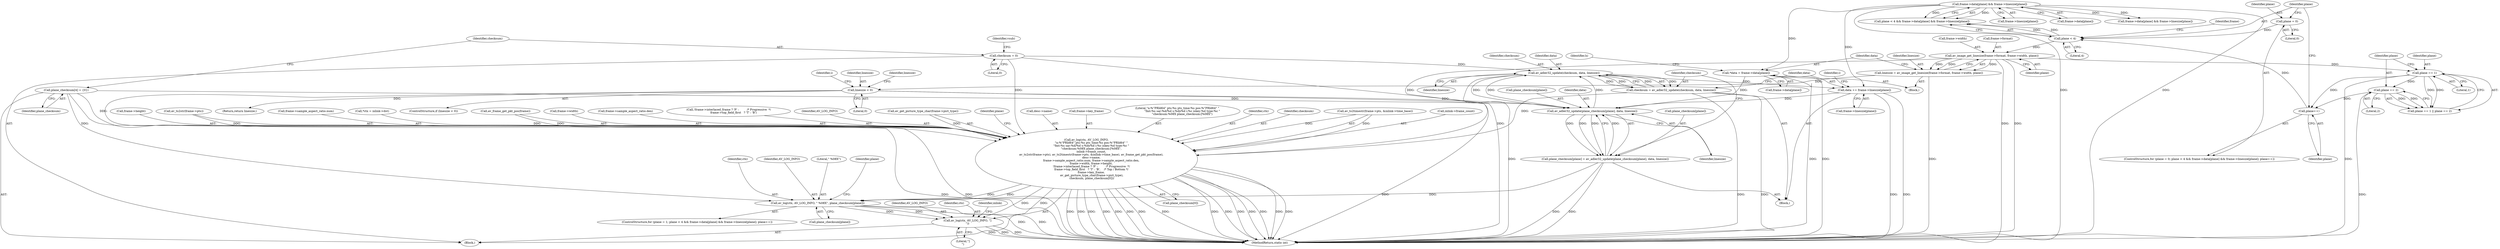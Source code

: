 digraph "0_FFmpeg_e43a0a232dbf6d3c161823c2e07c52e76227a1bc_9@pointer" {
"1000222" [label="(Call,av_adler32_update(checksum, data, linesize))"];
"1000220" [label="(Call,checksum = av_adler32_update(checksum, data, linesize))"];
"1000222" [label="(Call,av_adler32_update(checksum, data, linesize))"];
"1000123" [label="(Call,checksum = 0)"];
"1000214" [label="(Call,av_adler32_update(plane_checksum[plane], data, linesize))"];
"1000120" [label="(Call,plane_checksum[4] = {0})"];
"1000210" [label="(Call,plane_checksum[plane] = av_adler32_update(plane_checksum[plane], data, linesize))"];
"1000226" [label="(Call,data += frame->linesize[plane])"];
"1000142" [label="(Call,frame->data[plane] && frame->linesize[plane])"];
"1000168" [label="(Call,*data = frame->data[plane])"];
"1000195" [label="(Call,linesize < 0)"];
"1000157" [label="(Call,linesize = av_image_get_linesize(frame->format, frame->width, plane))"];
"1000159" [label="(Call,av_image_get_linesize(frame->format, frame->width, plane))"];
"1000139" [label="(Call,plane < 4)"];
"1000153" [label="(Call,plane++)"];
"1000183" [label="(Call,plane == 2)"];
"1000180" [label="(Call,plane == 1)"];
"1000135" [label="(Call,plane = 0)"];
"1000317" [label="(Call,av_log(ctx, AV_LOG_INFO, \" %08X\", plane_checksum[plane]))"];
"1000324" [label="(Call,av_log(ctx, AV_LOG_INFO, \"]\n\"))"];
"1000233" [label="(Call,av_log(ctx, AV_LOG_INFO,\n           \"n:%\"PRId64\" pts:%s pts_time:%s pos:%\"PRId64\" \"\n           \"fmt:%s sar:%d/%d s:%dx%d i:%c iskey:%d type:%c \"\n           \"checksum:%08X plane_checksum:[%08X\",\n           inlink->frame_count,\n           av_ts2str(frame->pts), av_ts2timestr(frame->pts, &inlink->time_base), av_frame_get_pkt_pos(frame),\n           desc->name,\n           frame->sample_aspect_ratio.num, frame->sample_aspect_ratio.den,\n           frame->width, frame->height,\n           !frame->interlaced_frame ? 'P' :         /* Progressive  */\n           frame->top_field_first   ? 'T' : 'B',    /* Top / Bottom */\n           frame->key_frame,\n            av_get_picture_type_char(frame->pict_type),\n            checksum, plane_checksum[0]))"];
"1000326" [label="(Identifier,AV_LOG_INFO)"];
"1000199" [label="(Identifier,linesize)"];
"1000235" [label="(Identifier,AV_LOG_INFO)"];
"1000197" [label="(Literal,0)"];
"1000288" [label="(Call,av_get_picture_type_char(frame->pict_type))"];
"1000298" [label="(Identifier,plane)"];
"1000120" [label="(Call,plane_checksum[4] = {0})"];
"1000180" [label="(Call,plane == 1)"];
"1000293" [label="(Call,plane_checksum[0])"];
"1000304" [label="(Call,frame->data[plane] && frame->linesize[plane])"];
"1000254" [label="(Call,desc->name)"];
"1000137" [label="(Literal,0)"];
"1000158" [label="(Identifier,linesize)"];
"1000218" [label="(Identifier,data)"];
"1000134" [label="(ControlStructure,for (plane = 0; plane < 4 && frame->data[plane] && frame->linesize[plane]; plane++))"];
"1000139" [label="(Call,plane < 4)"];
"1000154" [label="(Identifier,plane)"];
"1000153" [label="(Call,plane++)"];
"1000285" [label="(Call,frame->key_frame)"];
"1000226" [label="(Call,data += frame->linesize[plane])"];
"1000125" [label="(Literal,0)"];
"1000182" [label="(Literal,1)"];
"1000179" [label="(Call,plane == 1 || plane == 2)"];
"1000136" [label="(Identifier,plane)"];
"1000236" [label="(Literal,\"n:%\"PRId64\" pts:%s pts_time:%s pos:%\"PRId64\" \"\n           \"fmt:%s sar:%d/%d s:%dx%d i:%c iskey:%d type:%c \"\n           \"checksum:%08X plane_checksum:[%08X\")"];
"1000319" [label="(Identifier,AV_LOG_INFO)"];
"1000227" [label="(Identifier,data)"];
"1000159" [label="(Call,av_image_get_linesize(frame->format, frame->width, plane))"];
"1000224" [label="(Identifier,data)"];
"1000222" [label="(Call,av_adler32_update(checksum, data, linesize))"];
"1000234" [label="(Identifier,ctx)"];
"1000209" [label="(Block,)"];
"1000169" [label="(Identifier,data)"];
"1000143" [label="(Call,frame->data[plane])"];
"1000160" [label="(Call,frame->format)"];
"1000105" [label="(Block,)"];
"1000140" [label="(Identifier,plane)"];
"1000292" [label="(Identifier,checksum)"];
"1000324" [label="(Call,av_log(ctx, AV_LOG_INFO, \"]\n\"))"];
"1000130" [label="(Identifier,vsub)"];
"1000184" [label="(Identifier,plane)"];
"1000142" [label="(Call,frame->data[plane] && frame->linesize[plane])"];
"1000244" [label="(Call,av_ts2timestr(frame->pts, &inlink->time_base))"];
"1000221" [label="(Identifier,checksum)"];
"1000237" [label="(Call,inlink->frame_count)"];
"1000166" [label="(Identifier,plane)"];
"1000325" [label="(Identifier,ctx)"];
"1000270" [label="(Call,frame->height)"];
"1000240" [label="(Call,av_ts2str(frame->pts))"];
"1000141" [label="(Literal,4)"];
"1000208" [label="(Identifier,i)"];
"1000320" [label="(Literal,\" %08X\")"];
"1000257" [label="(Call,frame->sample_aspect_ratio.num)"];
"1000211" [label="(Call,plane_checksum[plane])"];
"1000198" [label="(Return,return linesize;)"];
"1000183" [label="(Call,plane == 2)"];
"1000195" [label="(Call,linesize < 0)"];
"1000210" [label="(Call,plane_checksum[plane] = av_adler32_update(plane_checksum[plane], data, linesize))"];
"1000317" [label="(Call,av_log(ctx, AV_LOG_INFO, \" %08X\", plane_checksum[plane]))"];
"1000107" [label="(Call,*ctx = inlink->dst)"];
"1000214" [label="(Call,av_adler32_update(plane_checksum[plane], data, linesize))"];
"1000185" [label="(Literal,2)"];
"1000177" [label="(Identifier,h)"];
"1000233" [label="(Call,av_log(ctx, AV_LOG_INFO,\n           \"n:%\"PRId64\" pts:%s pts_time:%s pos:%\"PRId64\" \"\n           \"fmt:%s sar:%d/%d s:%dx%d i:%c iskey:%d type:%c \"\n           \"checksum:%08X plane_checksum:[%08X\",\n           inlink->frame_count,\n           av_ts2str(frame->pts), av_ts2timestr(frame->pts, &inlink->time_base), av_frame_get_pkt_pos(frame),\n           desc->name,\n           frame->sample_aspect_ratio.num, frame->sample_aspect_ratio.den,\n           frame->width, frame->height,\n           !frame->interlaced_frame ? 'P' :         /* Progressive  */\n           frame->top_field_first   ? 'T' : 'B',    /* Top / Bottom */\n           frame->key_frame,\n            av_get_picture_type_char(frame->pict_type),\n            checksum, plane_checksum[0]))"];
"1000252" [label="(Call,av_frame_get_pkt_pos(frame))"];
"1000296" [label="(ControlStructure,for (plane = 1; plane < 4 && frame->data[plane] && frame->linesize[plane]; plane++))"];
"1000316" [label="(Identifier,plane)"];
"1000155" [label="(Block,)"];
"1000202" [label="(Identifier,i)"];
"1000338" [label="(MethodReturn,static int)"];
"1000327" [label="(Literal,\"]\n\")"];
"1000220" [label="(Call,checksum = av_adler32_update(checksum, data, linesize))"];
"1000138" [label="(Call,plane < 4 && frame->data[plane] && frame->linesize[plane])"];
"1000219" [label="(Identifier,linesize)"];
"1000170" [label="(Call,frame->data[plane])"];
"1000145" [label="(Identifier,frame)"];
"1000267" [label="(Call,frame->width)"];
"1000163" [label="(Call,frame->width)"];
"1000223" [label="(Identifier,checksum)"];
"1000157" [label="(Call,linesize = av_image_get_linesize(frame->format, frame->width, plane))"];
"1000333" [label="(Identifier,inlink)"];
"1000194" [label="(ControlStructure,if (linesize < 0))"];
"1000196" [label="(Identifier,linesize)"];
"1000225" [label="(Identifier,linesize)"];
"1000124" [label="(Identifier,checksum)"];
"1000135" [label="(Call,plane = 0)"];
"1000123" [label="(Call,checksum = 0)"];
"1000168" [label="(Call,*data = frame->data[plane])"];
"1000262" [label="(Call,frame->sample_aspect_ratio.den)"];
"1000318" [label="(Identifier,ctx)"];
"1000228" [label="(Call,frame->linesize[plane])"];
"1000273" [label="(Call,!frame->interlaced_frame ? 'P' :         /* Progressive  */\n           frame->top_field_first   ? 'T' : 'B')"];
"1000181" [label="(Identifier,plane)"];
"1000321" [label="(Call,plane_checksum[plane])"];
"1000148" [label="(Call,frame->linesize[plane])"];
"1000215" [label="(Call,plane_checksum[plane])"];
"1000121" [label="(Identifier,plane_checksum)"];
"1000222" -> "1000220"  [label="AST: "];
"1000222" -> "1000225"  [label="CFG: "];
"1000223" -> "1000222"  [label="AST: "];
"1000224" -> "1000222"  [label="AST: "];
"1000225" -> "1000222"  [label="AST: "];
"1000220" -> "1000222"  [label="CFG: "];
"1000222" -> "1000338"  [label="DDG: "];
"1000222" -> "1000214"  [label="DDG: "];
"1000222" -> "1000220"  [label="DDG: "];
"1000222" -> "1000220"  [label="DDG: "];
"1000222" -> "1000220"  [label="DDG: "];
"1000220" -> "1000222"  [label="DDG: "];
"1000123" -> "1000222"  [label="DDG: "];
"1000214" -> "1000222"  [label="DDG: "];
"1000214" -> "1000222"  [label="DDG: "];
"1000222" -> "1000226"  [label="DDG: "];
"1000220" -> "1000209"  [label="AST: "];
"1000221" -> "1000220"  [label="AST: "];
"1000227" -> "1000220"  [label="CFG: "];
"1000220" -> "1000338"  [label="DDG: "];
"1000220" -> "1000338"  [label="DDG: "];
"1000220" -> "1000233"  [label="DDG: "];
"1000123" -> "1000105"  [label="AST: "];
"1000123" -> "1000125"  [label="CFG: "];
"1000124" -> "1000123"  [label="AST: "];
"1000125" -> "1000123"  [label="AST: "];
"1000130" -> "1000123"  [label="CFG: "];
"1000123" -> "1000338"  [label="DDG: "];
"1000123" -> "1000233"  [label="DDG: "];
"1000214" -> "1000210"  [label="AST: "];
"1000214" -> "1000219"  [label="CFG: "];
"1000215" -> "1000214"  [label="AST: "];
"1000218" -> "1000214"  [label="AST: "];
"1000219" -> "1000214"  [label="AST: "];
"1000210" -> "1000214"  [label="CFG: "];
"1000214" -> "1000210"  [label="DDG: "];
"1000214" -> "1000210"  [label="DDG: "];
"1000214" -> "1000210"  [label="DDG: "];
"1000120" -> "1000214"  [label="DDG: "];
"1000210" -> "1000214"  [label="DDG: "];
"1000226" -> "1000214"  [label="DDG: "];
"1000168" -> "1000214"  [label="DDG: "];
"1000195" -> "1000214"  [label="DDG: "];
"1000120" -> "1000105"  [label="AST: "];
"1000120" -> "1000121"  [label="CFG: "];
"1000121" -> "1000120"  [label="AST: "];
"1000124" -> "1000120"  [label="CFG: "];
"1000120" -> "1000338"  [label="DDG: "];
"1000120" -> "1000233"  [label="DDG: "];
"1000120" -> "1000317"  [label="DDG: "];
"1000210" -> "1000209"  [label="AST: "];
"1000211" -> "1000210"  [label="AST: "];
"1000221" -> "1000210"  [label="CFG: "];
"1000210" -> "1000338"  [label="DDG: "];
"1000210" -> "1000338"  [label="DDG: "];
"1000210" -> "1000317"  [label="DDG: "];
"1000226" -> "1000209"  [label="AST: "];
"1000226" -> "1000228"  [label="CFG: "];
"1000227" -> "1000226"  [label="AST: "];
"1000228" -> "1000226"  [label="AST: "];
"1000208" -> "1000226"  [label="CFG: "];
"1000226" -> "1000338"  [label="DDG: "];
"1000226" -> "1000338"  [label="DDG: "];
"1000142" -> "1000226"  [label="DDG: "];
"1000142" -> "1000138"  [label="AST: "];
"1000142" -> "1000143"  [label="CFG: "];
"1000142" -> "1000148"  [label="CFG: "];
"1000143" -> "1000142"  [label="AST: "];
"1000148" -> "1000142"  [label="AST: "];
"1000138" -> "1000142"  [label="CFG: "];
"1000142" -> "1000338"  [label="DDG: "];
"1000142" -> "1000338"  [label="DDG: "];
"1000142" -> "1000138"  [label="DDG: "];
"1000142" -> "1000138"  [label="DDG: "];
"1000142" -> "1000168"  [label="DDG: "];
"1000142" -> "1000304"  [label="DDG: "];
"1000142" -> "1000304"  [label="DDG: "];
"1000168" -> "1000155"  [label="AST: "];
"1000168" -> "1000170"  [label="CFG: "];
"1000169" -> "1000168"  [label="AST: "];
"1000170" -> "1000168"  [label="AST: "];
"1000177" -> "1000168"  [label="CFG: "];
"1000168" -> "1000338"  [label="DDG: "];
"1000168" -> "1000338"  [label="DDG: "];
"1000195" -> "1000194"  [label="AST: "];
"1000195" -> "1000197"  [label="CFG: "];
"1000196" -> "1000195"  [label="AST: "];
"1000197" -> "1000195"  [label="AST: "];
"1000199" -> "1000195"  [label="CFG: "];
"1000202" -> "1000195"  [label="CFG: "];
"1000195" -> "1000338"  [label="DDG: "];
"1000195" -> "1000338"  [label="DDG: "];
"1000157" -> "1000195"  [label="DDG: "];
"1000195" -> "1000198"  [label="DDG: "];
"1000157" -> "1000155"  [label="AST: "];
"1000157" -> "1000159"  [label="CFG: "];
"1000158" -> "1000157"  [label="AST: "];
"1000159" -> "1000157"  [label="AST: "];
"1000169" -> "1000157"  [label="CFG: "];
"1000157" -> "1000338"  [label="DDG: "];
"1000159" -> "1000157"  [label="DDG: "];
"1000159" -> "1000157"  [label="DDG: "];
"1000159" -> "1000157"  [label="DDG: "];
"1000159" -> "1000166"  [label="CFG: "];
"1000160" -> "1000159"  [label="AST: "];
"1000163" -> "1000159"  [label="AST: "];
"1000166" -> "1000159"  [label="AST: "];
"1000159" -> "1000338"  [label="DDG: "];
"1000159" -> "1000338"  [label="DDG: "];
"1000139" -> "1000159"  [label="DDG: "];
"1000159" -> "1000180"  [label="DDG: "];
"1000159" -> "1000233"  [label="DDG: "];
"1000139" -> "1000138"  [label="AST: "];
"1000139" -> "1000141"  [label="CFG: "];
"1000140" -> "1000139"  [label="AST: "];
"1000141" -> "1000139"  [label="AST: "];
"1000145" -> "1000139"  [label="CFG: "];
"1000138" -> "1000139"  [label="CFG: "];
"1000139" -> "1000138"  [label="DDG: "];
"1000139" -> "1000138"  [label="DDG: "];
"1000153" -> "1000139"  [label="DDG: "];
"1000135" -> "1000139"  [label="DDG: "];
"1000153" -> "1000134"  [label="AST: "];
"1000153" -> "1000154"  [label="CFG: "];
"1000154" -> "1000153"  [label="AST: "];
"1000140" -> "1000153"  [label="CFG: "];
"1000183" -> "1000153"  [label="DDG: "];
"1000180" -> "1000153"  [label="DDG: "];
"1000183" -> "1000179"  [label="AST: "];
"1000183" -> "1000185"  [label="CFG: "];
"1000184" -> "1000183"  [label="AST: "];
"1000185" -> "1000183"  [label="AST: "];
"1000179" -> "1000183"  [label="CFG: "];
"1000183" -> "1000338"  [label="DDG: "];
"1000183" -> "1000179"  [label="DDG: "];
"1000183" -> "1000179"  [label="DDG: "];
"1000180" -> "1000183"  [label="DDG: "];
"1000180" -> "1000179"  [label="AST: "];
"1000180" -> "1000182"  [label="CFG: "];
"1000181" -> "1000180"  [label="AST: "];
"1000182" -> "1000180"  [label="AST: "];
"1000184" -> "1000180"  [label="CFG: "];
"1000179" -> "1000180"  [label="CFG: "];
"1000180" -> "1000338"  [label="DDG: "];
"1000180" -> "1000179"  [label="DDG: "];
"1000180" -> "1000179"  [label="DDG: "];
"1000135" -> "1000134"  [label="AST: "];
"1000135" -> "1000137"  [label="CFG: "];
"1000136" -> "1000135"  [label="AST: "];
"1000137" -> "1000135"  [label="AST: "];
"1000140" -> "1000135"  [label="CFG: "];
"1000317" -> "1000296"  [label="AST: "];
"1000317" -> "1000321"  [label="CFG: "];
"1000318" -> "1000317"  [label="AST: "];
"1000319" -> "1000317"  [label="AST: "];
"1000320" -> "1000317"  [label="AST: "];
"1000321" -> "1000317"  [label="AST: "];
"1000316" -> "1000317"  [label="CFG: "];
"1000317" -> "1000338"  [label="DDG: "];
"1000317" -> "1000338"  [label="DDG: "];
"1000233" -> "1000317"  [label="DDG: "];
"1000233" -> "1000317"  [label="DDG: "];
"1000317" -> "1000324"  [label="DDG: "];
"1000317" -> "1000324"  [label="DDG: "];
"1000324" -> "1000105"  [label="AST: "];
"1000324" -> "1000327"  [label="CFG: "];
"1000325" -> "1000324"  [label="AST: "];
"1000326" -> "1000324"  [label="AST: "];
"1000327" -> "1000324"  [label="AST: "];
"1000333" -> "1000324"  [label="CFG: "];
"1000324" -> "1000338"  [label="DDG: "];
"1000324" -> "1000338"  [label="DDG: "];
"1000324" -> "1000338"  [label="DDG: "];
"1000233" -> "1000324"  [label="DDG: "];
"1000233" -> "1000324"  [label="DDG: "];
"1000233" -> "1000105"  [label="AST: "];
"1000233" -> "1000293"  [label="CFG: "];
"1000234" -> "1000233"  [label="AST: "];
"1000235" -> "1000233"  [label="AST: "];
"1000236" -> "1000233"  [label="AST: "];
"1000237" -> "1000233"  [label="AST: "];
"1000240" -> "1000233"  [label="AST: "];
"1000244" -> "1000233"  [label="AST: "];
"1000252" -> "1000233"  [label="AST: "];
"1000254" -> "1000233"  [label="AST: "];
"1000257" -> "1000233"  [label="AST: "];
"1000262" -> "1000233"  [label="AST: "];
"1000267" -> "1000233"  [label="AST: "];
"1000270" -> "1000233"  [label="AST: "];
"1000273" -> "1000233"  [label="AST: "];
"1000285" -> "1000233"  [label="AST: "];
"1000288" -> "1000233"  [label="AST: "];
"1000292" -> "1000233"  [label="AST: "];
"1000293" -> "1000233"  [label="AST: "];
"1000298" -> "1000233"  [label="CFG: "];
"1000233" -> "1000338"  [label="DDG: "];
"1000233" -> "1000338"  [label="DDG: "];
"1000233" -> "1000338"  [label="DDG: "];
"1000233" -> "1000338"  [label="DDG: "];
"1000233" -> "1000338"  [label="DDG: "];
"1000233" -> "1000338"  [label="DDG: "];
"1000233" -> "1000338"  [label="DDG: "];
"1000233" -> "1000338"  [label="DDG: "];
"1000233" -> "1000338"  [label="DDG: "];
"1000233" -> "1000338"  [label="DDG: "];
"1000233" -> "1000338"  [label="DDG: "];
"1000233" -> "1000338"  [label="DDG: "];
"1000233" -> "1000338"  [label="DDG: "];
"1000233" -> "1000338"  [label="DDG: "];
"1000233" -> "1000338"  [label="DDG: "];
"1000107" -> "1000233"  [label="DDG: "];
"1000240" -> "1000233"  [label="DDG: "];
"1000244" -> "1000233"  [label="DDG: "];
"1000244" -> "1000233"  [label="DDG: "];
"1000252" -> "1000233"  [label="DDG: "];
"1000288" -> "1000233"  [label="DDG: "];
}
